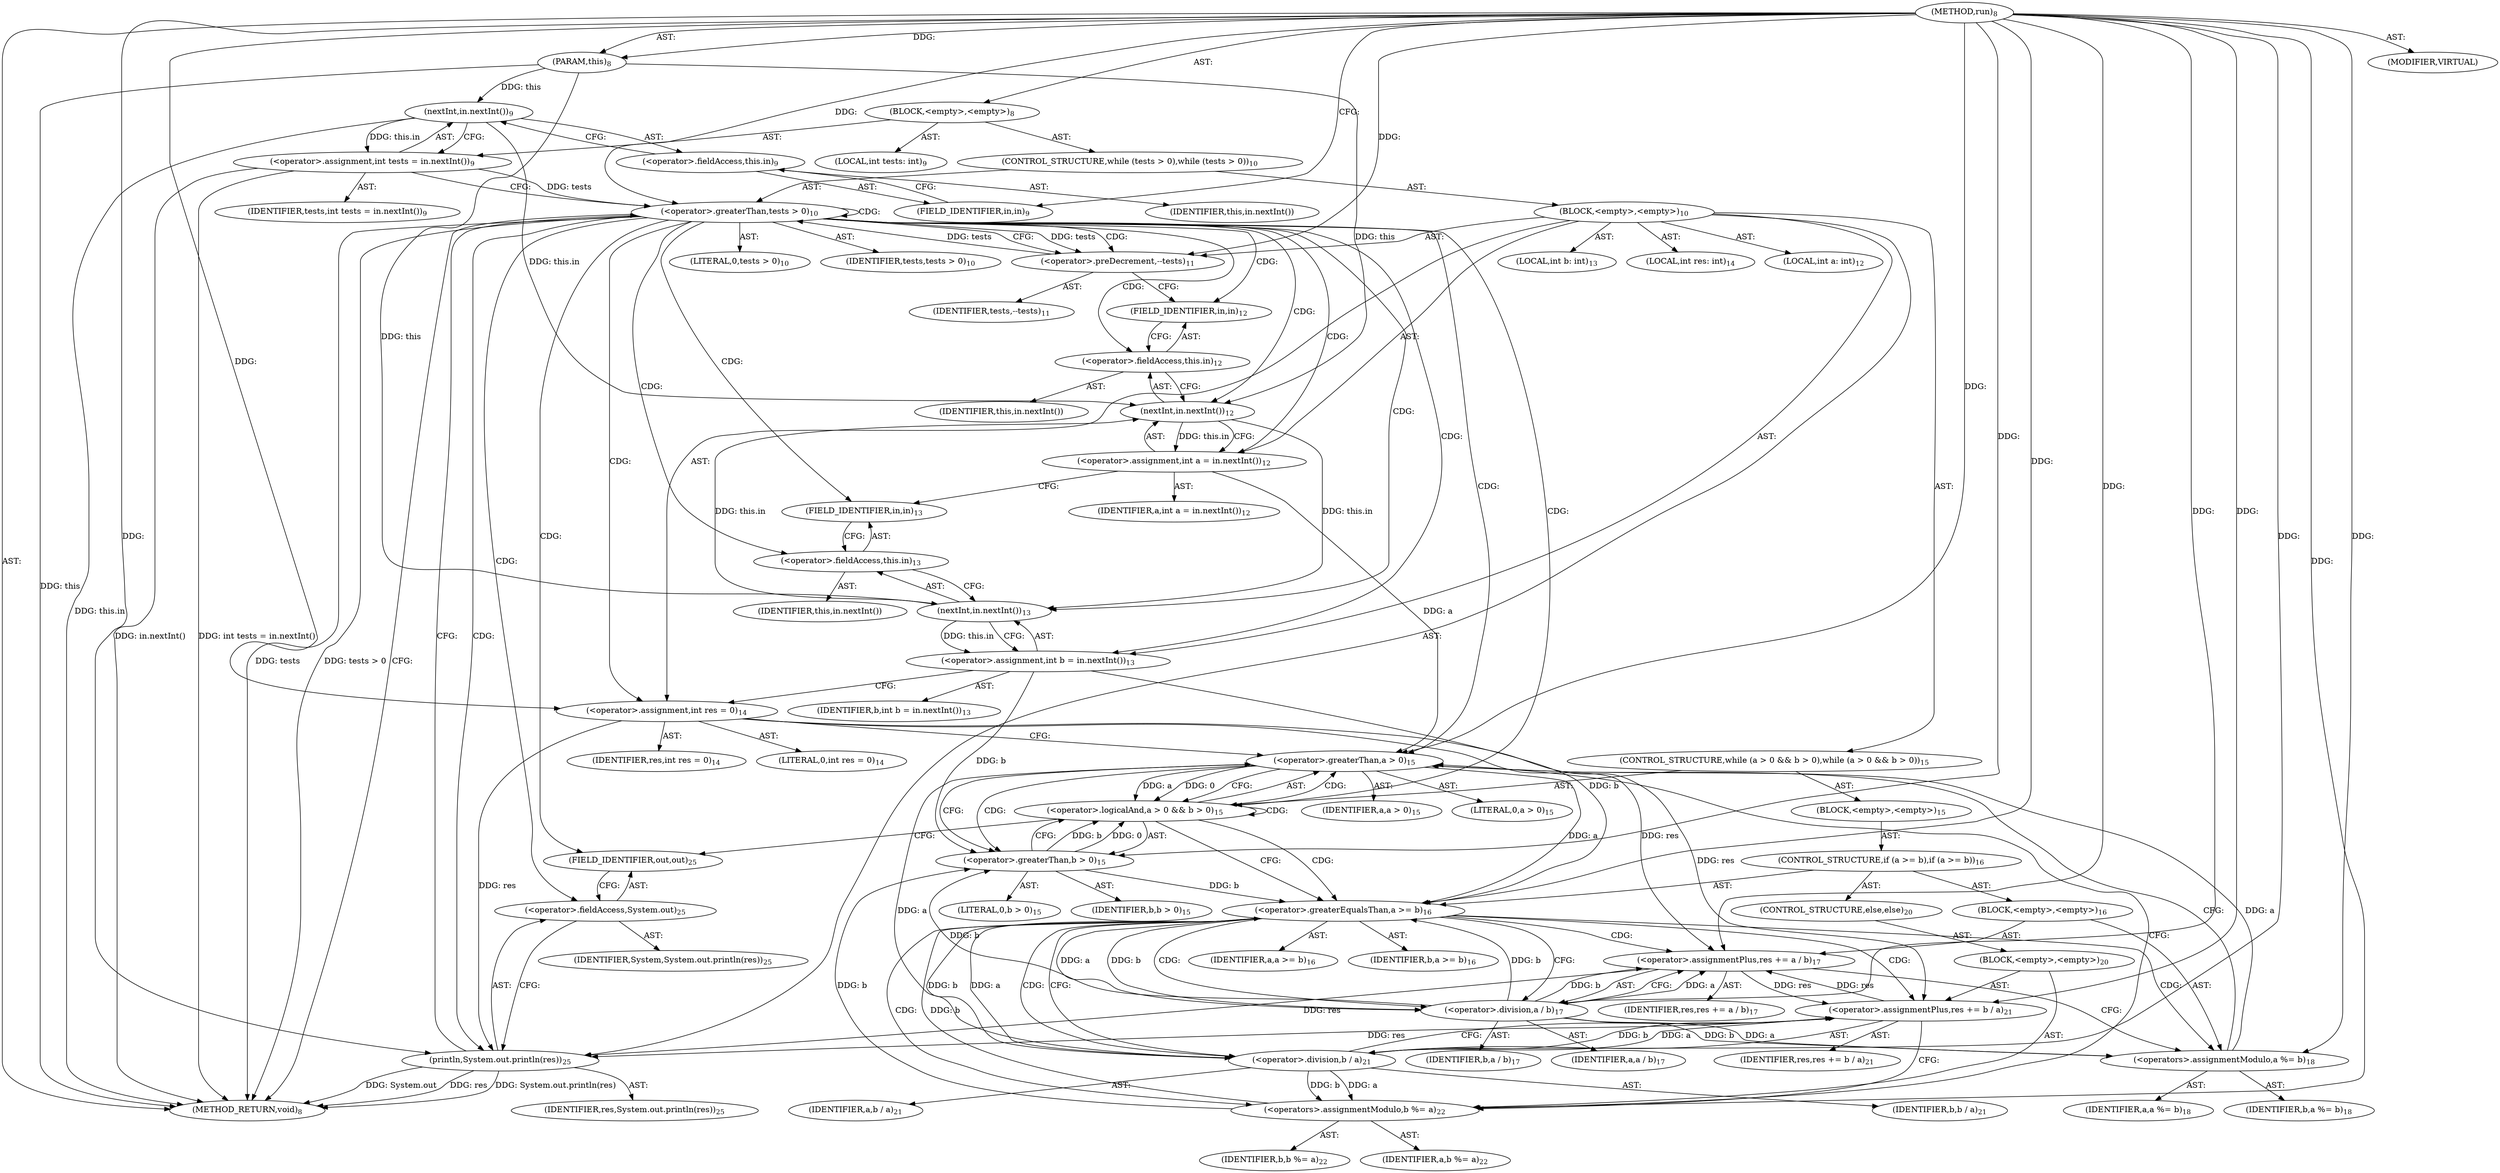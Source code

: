 digraph "run" {  
"19" [label = <(METHOD,run)<SUB>8</SUB>> ]
"20" [label = <(PARAM,this)<SUB>8</SUB>> ]
"21" [label = <(BLOCK,&lt;empty&gt;,&lt;empty&gt;)<SUB>8</SUB>> ]
"22" [label = <(LOCAL,int tests: int)<SUB>9</SUB>> ]
"23" [label = <(&lt;operator&gt;.assignment,int tests = in.nextInt())<SUB>9</SUB>> ]
"24" [label = <(IDENTIFIER,tests,int tests = in.nextInt())<SUB>9</SUB>> ]
"25" [label = <(nextInt,in.nextInt())<SUB>9</SUB>> ]
"26" [label = <(&lt;operator&gt;.fieldAccess,this.in)<SUB>9</SUB>> ]
"27" [label = <(IDENTIFIER,this,in.nextInt())> ]
"28" [label = <(FIELD_IDENTIFIER,in,in)<SUB>9</SUB>> ]
"29" [label = <(CONTROL_STRUCTURE,while (tests &gt; 0),while (tests &gt; 0))<SUB>10</SUB>> ]
"30" [label = <(&lt;operator&gt;.greaterThan,tests &gt; 0)<SUB>10</SUB>> ]
"31" [label = <(IDENTIFIER,tests,tests &gt; 0)<SUB>10</SUB>> ]
"32" [label = <(LITERAL,0,tests &gt; 0)<SUB>10</SUB>> ]
"33" [label = <(BLOCK,&lt;empty&gt;,&lt;empty&gt;)<SUB>10</SUB>> ]
"34" [label = <(&lt;operator&gt;.preDecrement,--tests)<SUB>11</SUB>> ]
"35" [label = <(IDENTIFIER,tests,--tests)<SUB>11</SUB>> ]
"36" [label = <(LOCAL,int a: int)<SUB>12</SUB>> ]
"37" [label = <(&lt;operator&gt;.assignment,int a = in.nextInt())<SUB>12</SUB>> ]
"38" [label = <(IDENTIFIER,a,int a = in.nextInt())<SUB>12</SUB>> ]
"39" [label = <(nextInt,in.nextInt())<SUB>12</SUB>> ]
"40" [label = <(&lt;operator&gt;.fieldAccess,this.in)<SUB>12</SUB>> ]
"41" [label = <(IDENTIFIER,this,in.nextInt())> ]
"42" [label = <(FIELD_IDENTIFIER,in,in)<SUB>12</SUB>> ]
"43" [label = <(LOCAL,int b: int)<SUB>13</SUB>> ]
"44" [label = <(&lt;operator&gt;.assignment,int b = in.nextInt())<SUB>13</SUB>> ]
"45" [label = <(IDENTIFIER,b,int b = in.nextInt())<SUB>13</SUB>> ]
"46" [label = <(nextInt,in.nextInt())<SUB>13</SUB>> ]
"47" [label = <(&lt;operator&gt;.fieldAccess,this.in)<SUB>13</SUB>> ]
"48" [label = <(IDENTIFIER,this,in.nextInt())> ]
"49" [label = <(FIELD_IDENTIFIER,in,in)<SUB>13</SUB>> ]
"50" [label = <(LOCAL,int res: int)<SUB>14</SUB>> ]
"51" [label = <(&lt;operator&gt;.assignment,int res = 0)<SUB>14</SUB>> ]
"52" [label = <(IDENTIFIER,res,int res = 0)<SUB>14</SUB>> ]
"53" [label = <(LITERAL,0,int res = 0)<SUB>14</SUB>> ]
"54" [label = <(CONTROL_STRUCTURE,while (a &gt; 0 &amp;&amp; b &gt; 0),while (a &gt; 0 &amp;&amp; b &gt; 0))<SUB>15</SUB>> ]
"55" [label = <(&lt;operator&gt;.logicalAnd,a &gt; 0 &amp;&amp; b &gt; 0)<SUB>15</SUB>> ]
"56" [label = <(&lt;operator&gt;.greaterThan,a &gt; 0)<SUB>15</SUB>> ]
"57" [label = <(IDENTIFIER,a,a &gt; 0)<SUB>15</SUB>> ]
"58" [label = <(LITERAL,0,a &gt; 0)<SUB>15</SUB>> ]
"59" [label = <(&lt;operator&gt;.greaterThan,b &gt; 0)<SUB>15</SUB>> ]
"60" [label = <(IDENTIFIER,b,b &gt; 0)<SUB>15</SUB>> ]
"61" [label = <(LITERAL,0,b &gt; 0)<SUB>15</SUB>> ]
"62" [label = <(BLOCK,&lt;empty&gt;,&lt;empty&gt;)<SUB>15</SUB>> ]
"63" [label = <(CONTROL_STRUCTURE,if (a &gt;= b),if (a &gt;= b))<SUB>16</SUB>> ]
"64" [label = <(&lt;operator&gt;.greaterEqualsThan,a &gt;= b)<SUB>16</SUB>> ]
"65" [label = <(IDENTIFIER,a,a &gt;= b)<SUB>16</SUB>> ]
"66" [label = <(IDENTIFIER,b,a &gt;= b)<SUB>16</SUB>> ]
"67" [label = <(BLOCK,&lt;empty&gt;,&lt;empty&gt;)<SUB>16</SUB>> ]
"68" [label = <(&lt;operator&gt;.assignmentPlus,res += a / b)<SUB>17</SUB>> ]
"69" [label = <(IDENTIFIER,res,res += a / b)<SUB>17</SUB>> ]
"70" [label = <(&lt;operator&gt;.division,a / b)<SUB>17</SUB>> ]
"71" [label = <(IDENTIFIER,a,a / b)<SUB>17</SUB>> ]
"72" [label = <(IDENTIFIER,b,a / b)<SUB>17</SUB>> ]
"73" [label = <(&lt;operators&gt;.assignmentModulo,a %= b)<SUB>18</SUB>> ]
"74" [label = <(IDENTIFIER,a,a %= b)<SUB>18</SUB>> ]
"75" [label = <(IDENTIFIER,b,a %= b)<SUB>18</SUB>> ]
"76" [label = <(CONTROL_STRUCTURE,else,else)<SUB>20</SUB>> ]
"77" [label = <(BLOCK,&lt;empty&gt;,&lt;empty&gt;)<SUB>20</SUB>> ]
"78" [label = <(&lt;operator&gt;.assignmentPlus,res += b / a)<SUB>21</SUB>> ]
"79" [label = <(IDENTIFIER,res,res += b / a)<SUB>21</SUB>> ]
"80" [label = <(&lt;operator&gt;.division,b / a)<SUB>21</SUB>> ]
"81" [label = <(IDENTIFIER,b,b / a)<SUB>21</SUB>> ]
"82" [label = <(IDENTIFIER,a,b / a)<SUB>21</SUB>> ]
"83" [label = <(&lt;operators&gt;.assignmentModulo,b %= a)<SUB>22</SUB>> ]
"84" [label = <(IDENTIFIER,b,b %= a)<SUB>22</SUB>> ]
"85" [label = <(IDENTIFIER,a,b %= a)<SUB>22</SUB>> ]
"86" [label = <(println,System.out.println(res))<SUB>25</SUB>> ]
"87" [label = <(&lt;operator&gt;.fieldAccess,System.out)<SUB>25</SUB>> ]
"88" [label = <(IDENTIFIER,System,System.out.println(res))<SUB>25</SUB>> ]
"89" [label = <(FIELD_IDENTIFIER,out,out)<SUB>25</SUB>> ]
"90" [label = <(IDENTIFIER,res,System.out.println(res))<SUB>25</SUB>> ]
"91" [label = <(MODIFIER,VIRTUAL)> ]
"92" [label = <(METHOD_RETURN,void)<SUB>8</SUB>> ]
  "19" -> "20"  [ label = "AST: "] 
  "19" -> "21"  [ label = "AST: "] 
  "19" -> "91"  [ label = "AST: "] 
  "19" -> "92"  [ label = "AST: "] 
  "21" -> "22"  [ label = "AST: "] 
  "21" -> "23"  [ label = "AST: "] 
  "21" -> "29"  [ label = "AST: "] 
  "23" -> "24"  [ label = "AST: "] 
  "23" -> "25"  [ label = "AST: "] 
  "25" -> "26"  [ label = "AST: "] 
  "26" -> "27"  [ label = "AST: "] 
  "26" -> "28"  [ label = "AST: "] 
  "29" -> "30"  [ label = "AST: "] 
  "29" -> "33"  [ label = "AST: "] 
  "30" -> "31"  [ label = "AST: "] 
  "30" -> "32"  [ label = "AST: "] 
  "33" -> "34"  [ label = "AST: "] 
  "33" -> "36"  [ label = "AST: "] 
  "33" -> "37"  [ label = "AST: "] 
  "33" -> "43"  [ label = "AST: "] 
  "33" -> "44"  [ label = "AST: "] 
  "33" -> "50"  [ label = "AST: "] 
  "33" -> "51"  [ label = "AST: "] 
  "33" -> "54"  [ label = "AST: "] 
  "33" -> "86"  [ label = "AST: "] 
  "34" -> "35"  [ label = "AST: "] 
  "37" -> "38"  [ label = "AST: "] 
  "37" -> "39"  [ label = "AST: "] 
  "39" -> "40"  [ label = "AST: "] 
  "40" -> "41"  [ label = "AST: "] 
  "40" -> "42"  [ label = "AST: "] 
  "44" -> "45"  [ label = "AST: "] 
  "44" -> "46"  [ label = "AST: "] 
  "46" -> "47"  [ label = "AST: "] 
  "47" -> "48"  [ label = "AST: "] 
  "47" -> "49"  [ label = "AST: "] 
  "51" -> "52"  [ label = "AST: "] 
  "51" -> "53"  [ label = "AST: "] 
  "54" -> "55"  [ label = "AST: "] 
  "54" -> "62"  [ label = "AST: "] 
  "55" -> "56"  [ label = "AST: "] 
  "55" -> "59"  [ label = "AST: "] 
  "56" -> "57"  [ label = "AST: "] 
  "56" -> "58"  [ label = "AST: "] 
  "59" -> "60"  [ label = "AST: "] 
  "59" -> "61"  [ label = "AST: "] 
  "62" -> "63"  [ label = "AST: "] 
  "63" -> "64"  [ label = "AST: "] 
  "63" -> "67"  [ label = "AST: "] 
  "63" -> "76"  [ label = "AST: "] 
  "64" -> "65"  [ label = "AST: "] 
  "64" -> "66"  [ label = "AST: "] 
  "67" -> "68"  [ label = "AST: "] 
  "67" -> "73"  [ label = "AST: "] 
  "68" -> "69"  [ label = "AST: "] 
  "68" -> "70"  [ label = "AST: "] 
  "70" -> "71"  [ label = "AST: "] 
  "70" -> "72"  [ label = "AST: "] 
  "73" -> "74"  [ label = "AST: "] 
  "73" -> "75"  [ label = "AST: "] 
  "76" -> "77"  [ label = "AST: "] 
  "77" -> "78"  [ label = "AST: "] 
  "77" -> "83"  [ label = "AST: "] 
  "78" -> "79"  [ label = "AST: "] 
  "78" -> "80"  [ label = "AST: "] 
  "80" -> "81"  [ label = "AST: "] 
  "80" -> "82"  [ label = "AST: "] 
  "83" -> "84"  [ label = "AST: "] 
  "83" -> "85"  [ label = "AST: "] 
  "86" -> "87"  [ label = "AST: "] 
  "86" -> "90"  [ label = "AST: "] 
  "87" -> "88"  [ label = "AST: "] 
  "87" -> "89"  [ label = "AST: "] 
  "23" -> "30"  [ label = "CFG: "] 
  "25" -> "23"  [ label = "CFG: "] 
  "30" -> "92"  [ label = "CFG: "] 
  "30" -> "34"  [ label = "CFG: "] 
  "26" -> "25"  [ label = "CFG: "] 
  "34" -> "42"  [ label = "CFG: "] 
  "37" -> "49"  [ label = "CFG: "] 
  "44" -> "51"  [ label = "CFG: "] 
  "51" -> "56"  [ label = "CFG: "] 
  "86" -> "30"  [ label = "CFG: "] 
  "28" -> "26"  [ label = "CFG: "] 
  "39" -> "37"  [ label = "CFG: "] 
  "46" -> "44"  [ label = "CFG: "] 
  "55" -> "64"  [ label = "CFG: "] 
  "55" -> "89"  [ label = "CFG: "] 
  "87" -> "86"  [ label = "CFG: "] 
  "40" -> "39"  [ label = "CFG: "] 
  "47" -> "46"  [ label = "CFG: "] 
  "56" -> "55"  [ label = "CFG: "] 
  "56" -> "59"  [ label = "CFG: "] 
  "59" -> "55"  [ label = "CFG: "] 
  "89" -> "87"  [ label = "CFG: "] 
  "42" -> "40"  [ label = "CFG: "] 
  "49" -> "47"  [ label = "CFG: "] 
  "64" -> "70"  [ label = "CFG: "] 
  "64" -> "80"  [ label = "CFG: "] 
  "68" -> "73"  [ label = "CFG: "] 
  "73" -> "56"  [ label = "CFG: "] 
  "70" -> "68"  [ label = "CFG: "] 
  "78" -> "83"  [ label = "CFG: "] 
  "83" -> "56"  [ label = "CFG: "] 
  "80" -> "78"  [ label = "CFG: "] 
  "19" -> "28"  [ label = "CFG: "] 
  "20" -> "92"  [ label = "DDG: this"] 
  "25" -> "92"  [ label = "DDG: this.in"] 
  "23" -> "92"  [ label = "DDG: in.nextInt()"] 
  "23" -> "92"  [ label = "DDG: int tests = in.nextInt()"] 
  "30" -> "92"  [ label = "DDG: tests"] 
  "30" -> "92"  [ label = "DDG: tests &gt; 0"] 
  "86" -> "92"  [ label = "DDG: System.out"] 
  "86" -> "92"  [ label = "DDG: res"] 
  "86" -> "92"  [ label = "DDG: System.out.println(res)"] 
  "19" -> "20"  [ label = "DDG: "] 
  "25" -> "23"  [ label = "DDG: this.in"] 
  "20" -> "25"  [ label = "DDG: this"] 
  "23" -> "30"  [ label = "DDG: tests"] 
  "34" -> "30"  [ label = "DDG: tests"] 
  "19" -> "30"  [ label = "DDG: "] 
  "39" -> "37"  [ label = "DDG: this.in"] 
  "46" -> "44"  [ label = "DDG: this.in"] 
  "19" -> "51"  [ label = "DDG: "] 
  "30" -> "34"  [ label = "DDG: tests"] 
  "19" -> "34"  [ label = "DDG: "] 
  "51" -> "86"  [ label = "DDG: res"] 
  "78" -> "86"  [ label = "DDG: res"] 
  "68" -> "86"  [ label = "DDG: res"] 
  "19" -> "86"  [ label = "DDG: "] 
  "20" -> "39"  [ label = "DDG: this"] 
  "25" -> "39"  [ label = "DDG: this.in"] 
  "46" -> "39"  [ label = "DDG: this.in"] 
  "20" -> "46"  [ label = "DDG: this"] 
  "39" -> "46"  [ label = "DDG: this.in"] 
  "56" -> "55"  [ label = "DDG: a"] 
  "56" -> "55"  [ label = "DDG: 0"] 
  "59" -> "55"  [ label = "DDG: b"] 
  "59" -> "55"  [ label = "DDG: 0"] 
  "37" -> "56"  [ label = "DDG: a"] 
  "73" -> "56"  [ label = "DDG: a"] 
  "19" -> "56"  [ label = "DDG: "] 
  "80" -> "56"  [ label = "DDG: a"] 
  "44" -> "59"  [ label = "DDG: b"] 
  "83" -> "59"  [ label = "DDG: b"] 
  "19" -> "59"  [ label = "DDG: "] 
  "70" -> "59"  [ label = "DDG: b"] 
  "56" -> "64"  [ label = "DDG: a"] 
  "19" -> "64"  [ label = "DDG: "] 
  "44" -> "64"  [ label = "DDG: b"] 
  "59" -> "64"  [ label = "DDG: b"] 
  "83" -> "64"  [ label = "DDG: b"] 
  "70" -> "64"  [ label = "DDG: b"] 
  "70" -> "68"  [ label = "DDG: a"] 
  "70" -> "68"  [ label = "DDG: b"] 
  "70" -> "73"  [ label = "DDG: b"] 
  "19" -> "73"  [ label = "DDG: "] 
  "51" -> "68"  [ label = "DDG: res"] 
  "78" -> "68"  [ label = "DDG: res"] 
  "19" -> "68"  [ label = "DDG: "] 
  "70" -> "73"  [ label = "DDG: a"] 
  "80" -> "78"  [ label = "DDG: b"] 
  "80" -> "78"  [ label = "DDG: a"] 
  "80" -> "83"  [ label = "DDG: a"] 
  "19" -> "83"  [ label = "DDG: "] 
  "64" -> "70"  [ label = "DDG: a"] 
  "19" -> "70"  [ label = "DDG: "] 
  "64" -> "70"  [ label = "DDG: b"] 
  "51" -> "78"  [ label = "DDG: res"] 
  "68" -> "78"  [ label = "DDG: res"] 
  "19" -> "78"  [ label = "DDG: "] 
  "80" -> "83"  [ label = "DDG: b"] 
  "64" -> "80"  [ label = "DDG: b"] 
  "19" -> "80"  [ label = "DDG: "] 
  "64" -> "80"  [ label = "DDG: a"] 
  "30" -> "47"  [ label = "CDG: "] 
  "30" -> "30"  [ label = "CDG: "] 
  "30" -> "34"  [ label = "CDG: "] 
  "30" -> "49"  [ label = "CDG: "] 
  "30" -> "42"  [ label = "CDG: "] 
  "30" -> "51"  [ label = "CDG: "] 
  "30" -> "89"  [ label = "CDG: "] 
  "30" -> "37"  [ label = "CDG: "] 
  "30" -> "46"  [ label = "CDG: "] 
  "30" -> "56"  [ label = "CDG: "] 
  "30" -> "40"  [ label = "CDG: "] 
  "30" -> "87"  [ label = "CDG: "] 
  "30" -> "44"  [ label = "CDG: "] 
  "30" -> "55"  [ label = "CDG: "] 
  "30" -> "39"  [ label = "CDG: "] 
  "30" -> "86"  [ label = "CDG: "] 
  "55" -> "64"  [ label = "CDG: "] 
  "55" -> "56"  [ label = "CDG: "] 
  "55" -> "55"  [ label = "CDG: "] 
  "56" -> "59"  [ label = "CDG: "] 
  "64" -> "68"  [ label = "CDG: "] 
  "64" -> "73"  [ label = "CDG: "] 
  "64" -> "80"  [ label = "CDG: "] 
  "64" -> "83"  [ label = "CDG: "] 
  "64" -> "70"  [ label = "CDG: "] 
  "64" -> "78"  [ label = "CDG: "] 
}
